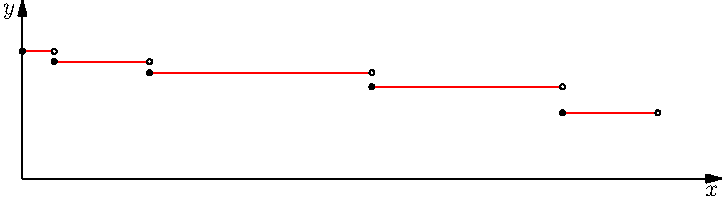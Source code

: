 import graph;
size(0,100);

pair[] z={(0,1/4),(1/4,1),(1,2+3/4),(2+3/4,4+1/4),(4+1/4,5)};
real[] Y={1,0.92,0.8325,0.7217,0.5171};
for(int i=0;i<Y.length;++i){
  draw((z[i].x,Y[i])--(z[i].y,Y[i]),red);
  dot((z[i].x,Y[i]));
  dot((z[i].y,Y[i]),UnFill);
}
xaxis("$x$",0,5.5,Arrow);
yaxis("$y$",0,1.4,Arrow);
